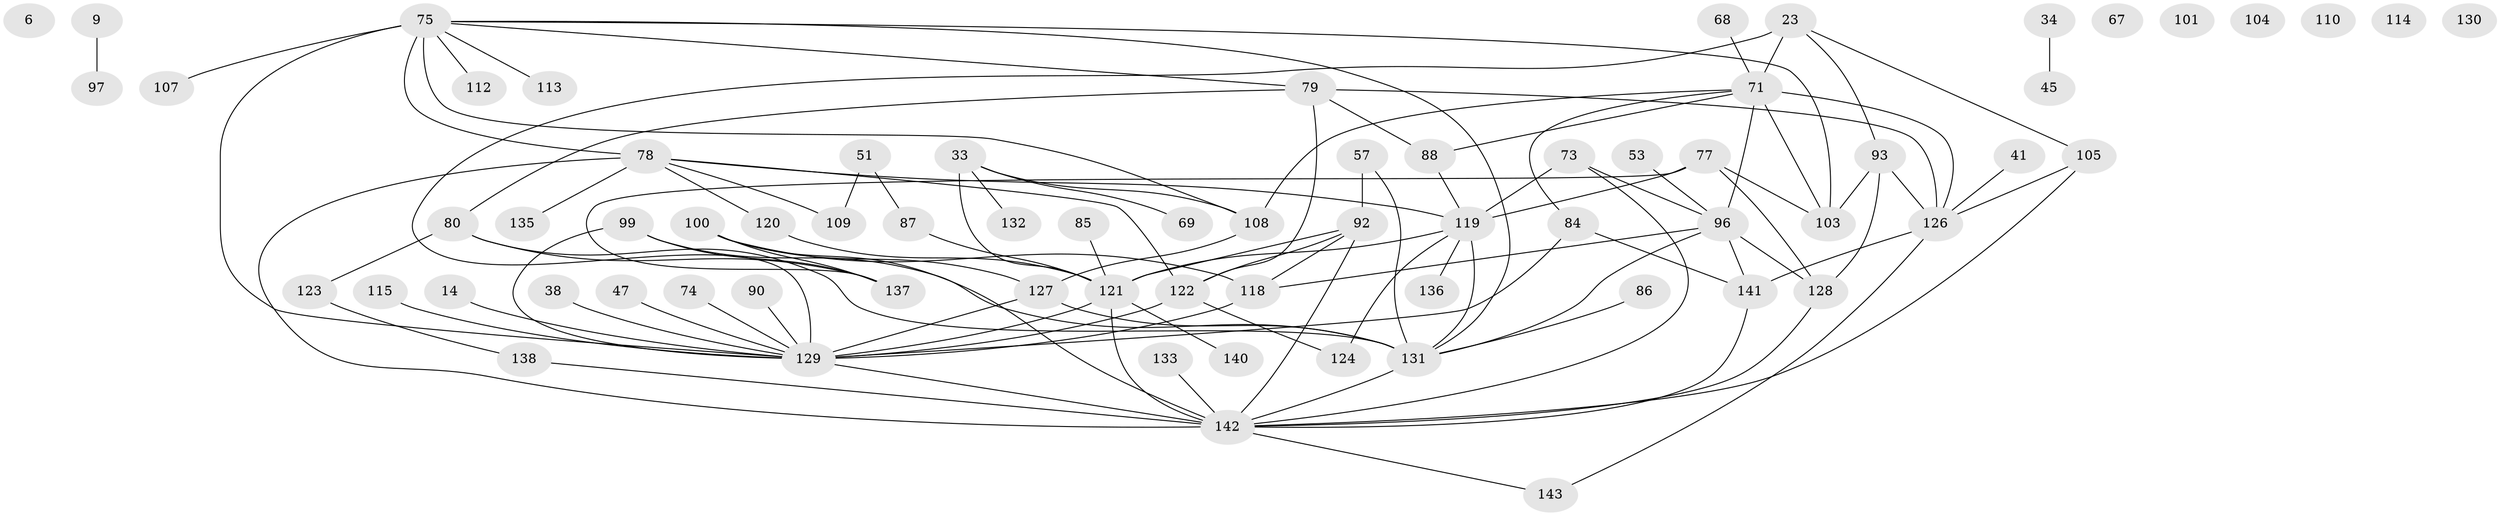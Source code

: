 // original degree distribution, {3: 0.25874125874125875, 2: 0.16083916083916083, 7: 0.027972027972027972, 1: 0.20279720279720279, 0: 0.04895104895104895, 6: 0.03496503496503497, 5: 0.11888111888111888, 4: 0.13286713286713286, 9: 0.006993006993006993, 8: 0.006993006993006993}
// Generated by graph-tools (version 1.1) at 2025/39/03/09/25 04:39:28]
// undirected, 71 vertices, 108 edges
graph export_dot {
graph [start="1"]
  node [color=gray90,style=filled];
  6;
  9;
  14;
  23 [super="+4"];
  33 [super="+25"];
  34;
  38;
  41;
  45;
  47;
  51;
  53;
  57;
  67;
  68;
  69;
  71 [super="+8+42"];
  73;
  74;
  75 [super="+7"];
  77;
  78 [super="+28+56+72"];
  79 [super="+62"];
  80 [super="+36+63"];
  84 [super="+81"];
  85;
  86;
  87;
  88 [super="+15"];
  90;
  92 [super="+83"];
  93 [super="+44"];
  96 [super="+65"];
  97;
  99;
  100 [super="+37"];
  101;
  103 [super="+13"];
  104;
  105;
  107;
  108;
  109;
  110;
  112;
  113;
  114;
  115;
  118 [super="+32+35+111"];
  119 [super="+64+106"];
  120;
  121 [super="+40+89"];
  122;
  123;
  124;
  126 [super="+70+94"];
  127 [super="+24"];
  128 [super="+54"];
  129 [super="+82+117+102"];
  130;
  131 [super="+20+98"];
  132;
  133;
  135;
  136;
  137 [super="+49"];
  138;
  140;
  141 [super="+17+139"];
  142 [super="+91+134+116"];
  143 [super="+125"];
  9 -- 97;
  14 -- 129;
  23 -- 93 [weight=2];
  23 -- 71 [weight=2];
  23 -- 105;
  23 -- 129 [weight=2];
  33 -- 69;
  33 -- 108;
  33 -- 132;
  33 -- 121 [weight=2];
  34 -- 45;
  38 -- 129;
  41 -- 126;
  47 -- 129;
  51 -- 87;
  51 -- 109;
  53 -- 96;
  57 -- 92;
  57 -- 131 [weight=2];
  68 -- 71;
  71 -- 108;
  71 -- 103;
  71 -- 84;
  71 -- 96 [weight=2];
  71 -- 88;
  71 -- 126;
  73 -- 96;
  73 -- 142;
  73 -- 119;
  74 -- 129;
  75 -- 108;
  75 -- 112;
  75 -- 113;
  75 -- 131;
  75 -- 103 [weight=2];
  75 -- 107;
  75 -- 78 [weight=2];
  75 -- 129 [weight=3];
  75 -- 79;
  77 -- 103;
  77 -- 137;
  77 -- 128;
  77 -- 119;
  78 -- 120;
  78 -- 122;
  78 -- 109;
  78 -- 135;
  78 -- 142;
  78 -- 119;
  79 -- 80;
  79 -- 88;
  79 -- 122;
  79 -- 126;
  80 -- 123;
  80 -- 137;
  80 -- 131;
  84 -- 141;
  84 -- 129 [weight=2];
  85 -- 121;
  86 -- 131;
  87 -- 121;
  88 -- 119;
  90 -- 129;
  92 -- 142;
  92 -- 122;
  92 -- 118;
  92 -- 121;
  93 -- 103 [weight=2];
  93 -- 126;
  93 -- 128;
  96 -- 131;
  96 -- 141 [weight=2];
  96 -- 118;
  96 -- 128;
  99 -- 137;
  99 -- 131;
  99 -- 129;
  100 -- 137 [weight=2];
  100 -- 127;
  100 -- 118;
  100 -- 142;
  105 -- 126;
  105 -- 142;
  108 -- 127;
  115 -- 129;
  118 -- 129 [weight=2];
  119 -- 121 [weight=3];
  119 -- 124;
  119 -- 131 [weight=2];
  119 -- 136;
  120 -- 121 [weight=2];
  121 -- 142 [weight=4];
  121 -- 129 [weight=2];
  121 -- 140;
  122 -- 124;
  122 -- 129;
  123 -- 138;
  126 -- 141 [weight=2];
  126 -- 143;
  127 -- 131 [weight=2];
  127 -- 129;
  128 -- 142;
  129 -- 142 [weight=3];
  131 -- 142 [weight=3];
  133 -- 142;
  138 -- 142;
  141 -- 142 [weight=3];
  142 -- 143;
}
